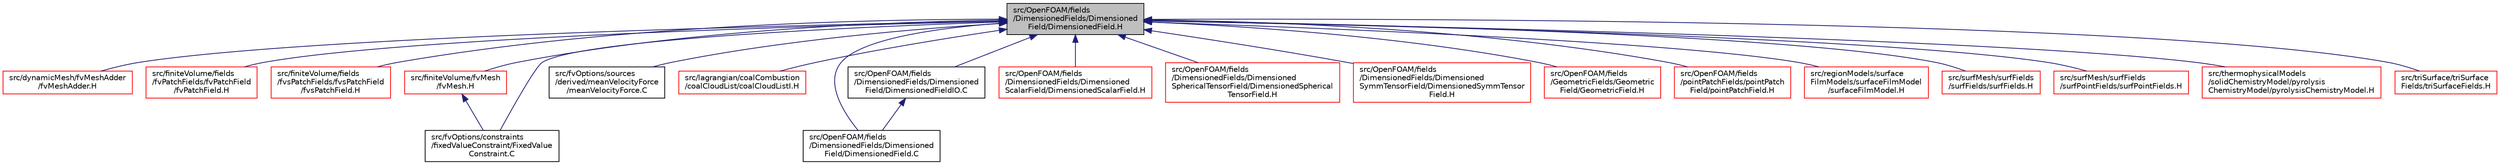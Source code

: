 digraph "src/OpenFOAM/fields/DimensionedFields/DimensionedField/DimensionedField.H"
{
  bgcolor="transparent";
  edge [fontname="Helvetica",fontsize="10",labelfontname="Helvetica",labelfontsize="10"];
  node [fontname="Helvetica",fontsize="10",shape=record];
  Node134 [label="src/OpenFOAM/fields\l/DimensionedFields/Dimensioned\lField/DimensionedField.H",height=0.2,width=0.4,color="black", fillcolor="grey75", style="filled", fontcolor="black"];
  Node134 -> Node135 [dir="back",color="midnightblue",fontsize="10",style="solid",fontname="Helvetica"];
  Node135 [label="src/dynamicMesh/fvMeshAdder\l/fvMeshAdder.H",height=0.2,width=0.4,color="red",URL="$a00410.html"];
  Node134 -> Node138 [dir="back",color="midnightblue",fontsize="10",style="solid",fontname="Helvetica"];
  Node138 [label="src/finiteVolume/fields\l/fvPatchFields/fvPatchField\l/fvPatchField.H",height=0.2,width=0.4,color="red",URL="$a02627.html"];
  Node134 -> Node1939 [dir="back",color="midnightblue",fontsize="10",style="solid",fontname="Helvetica"];
  Node1939 [label="src/finiteVolume/fields\l/fvsPatchFields/fvsPatchField\l/fvsPatchField.H",height=0.2,width=0.4,color="red",URL="$a02873.html"];
  Node134 -> Node2047 [dir="back",color="midnightblue",fontsize="10",style="solid",fontname="Helvetica"];
  Node2047 [label="src/finiteVolume/fvMesh\l/fvMesh.H",height=0.2,width=0.4,color="red",URL="$a03719.html"];
  Node2047 -> Node464 [dir="back",color="midnightblue",fontsize="10",style="solid",fontname="Helvetica"];
  Node464 [label="src/fvOptions/constraints\l/fixedValueConstraint/FixedValue\lConstraint.C",height=0.2,width=0.4,color="black",URL="$a05246.html"];
  Node134 -> Node464 [dir="back",color="midnightblue",fontsize="10",style="solid",fontname="Helvetica"];
  Node134 -> Node468 [dir="back",color="midnightblue",fontsize="10",style="solid",fontname="Helvetica"];
  Node468 [label="src/fvOptions/sources\l/derived/meanVelocityForce\l/meanVelocityForce.C",height=0.2,width=0.4,color="black",URL="$a05318.html"];
  Node134 -> Node476 [dir="back",color="midnightblue",fontsize="10",style="solid",fontname="Helvetica"];
  Node476 [label="src/lagrangian/coalCombustion\l/coalCloudList/coalCloudListI.H",height=0.2,width=0.4,color="red",URL="$a05600.html"];
  Node134 -> Node2328 [dir="back",color="midnightblue",fontsize="10",style="solid",fontname="Helvetica"];
  Node2328 [label="src/OpenFOAM/fields\l/DimensionedFields/Dimensioned\lField/DimensionedField.C",height=0.2,width=0.4,color="black",URL="$a10121.html"];
  Node134 -> Node2329 [dir="back",color="midnightblue",fontsize="10",style="solid",fontname="Helvetica"];
  Node2329 [label="src/OpenFOAM/fields\l/DimensionedFields/Dimensioned\lField/DimensionedFieldIO.C",height=0.2,width=0.4,color="black",URL="$a10142.html"];
  Node2329 -> Node2328 [dir="back",color="midnightblue",fontsize="10",style="solid",fontname="Helvetica"];
  Node134 -> Node2330 [dir="back",color="midnightblue",fontsize="10",style="solid",fontname="Helvetica"];
  Node2330 [label="src/OpenFOAM/fields\l/DimensionedFields/Dimensioned\lScalarField/DimensionedScalarField.H",height=0.2,width=0.4,color="red",URL="$a10163.html",tooltip="Scalar specific part of the implementation of DimensionedField. "];
  Node134 -> Node2457 [dir="back",color="midnightblue",fontsize="10",style="solid",fontname="Helvetica"];
  Node2457 [label="src/OpenFOAM/fields\l/DimensionedFields/Dimensioned\lSphericalTensorField/DimensionedSpherical\lTensorField.H",height=0.2,width=0.4,color="red",URL="$a10169.html",tooltip="Specialisation of DimensionedField<T, GeoMesh> for sphericalTensor. "];
  Node134 -> Node2461 [dir="back",color="midnightblue",fontsize="10",style="solid",fontname="Helvetica"];
  Node2461 [label="src/OpenFOAM/fields\l/DimensionedFields/Dimensioned\lSymmTensorField/DimensionedSymmTensor\lField.H",height=0.2,width=0.4,color="red",URL="$a10175.html",tooltip="SymmTensor specific part of the implementation of DimensionedField. "];
  Node134 -> Node2336 [dir="back",color="midnightblue",fontsize="10",style="solid",fontname="Helvetica"];
  Node2336 [label="src/OpenFOAM/fields\l/GeometricFields/Geometric\lField/GeometricField.H",height=0.2,width=0.4,color="red",URL="$a10523.html"];
  Node134 -> Node2463 [dir="back",color="midnightblue",fontsize="10",style="solid",fontname="Helvetica"];
  Node2463 [label="src/OpenFOAM/fields\l/pointPatchFields/pointPatch\lField/pointPatchField.H",height=0.2,width=0.4,color="red",URL="$a10862.html"];
  Node134 -> Node991 [dir="back",color="midnightblue",fontsize="10",style="solid",fontname="Helvetica"];
  Node991 [label="src/regionModels/surface\lFilmModels/surfaceFilmModel\l/surfaceFilmModel.H",height=0.2,width=0.4,color="red",URL="$a14447.html"];
  Node134 -> Node2580 [dir="back",color="midnightblue",fontsize="10",style="solid",fontname="Helvetica"];
  Node2580 [label="src/surfMesh/surfFields\l/surfFields/surfFields.H",height=0.2,width=0.4,color="red",URL="$a15599.html"];
  Node134 -> Node2582 [dir="back",color="midnightblue",fontsize="10",style="solid",fontname="Helvetica"];
  Node2582 [label="src/surfMesh/surfFields\l/surfPointFields/surfPointFields.H",height=0.2,width=0.4,color="red",URL="$a15611.html"];
  Node134 -> Node1365 [dir="back",color="midnightblue",fontsize="10",style="solid",fontname="Helvetica"];
  Node1365 [label="src/thermophysicalModels\l/solidChemistryModel/pyrolysis\lChemistryModel/pyrolysisChemistryModel.H",height=0.2,width=0.4,color="red",URL="$a16736.html"];
  Node134 -> Node2584 [dir="back",color="midnightblue",fontsize="10",style="solid",fontname="Helvetica"];
  Node2584 [label="src/triSurface/triSurface\lFields/triSurfaceFields.H",height=0.2,width=0.4,color="red",URL="$a17534.html",tooltip="Fields for triSurface. "];
}

